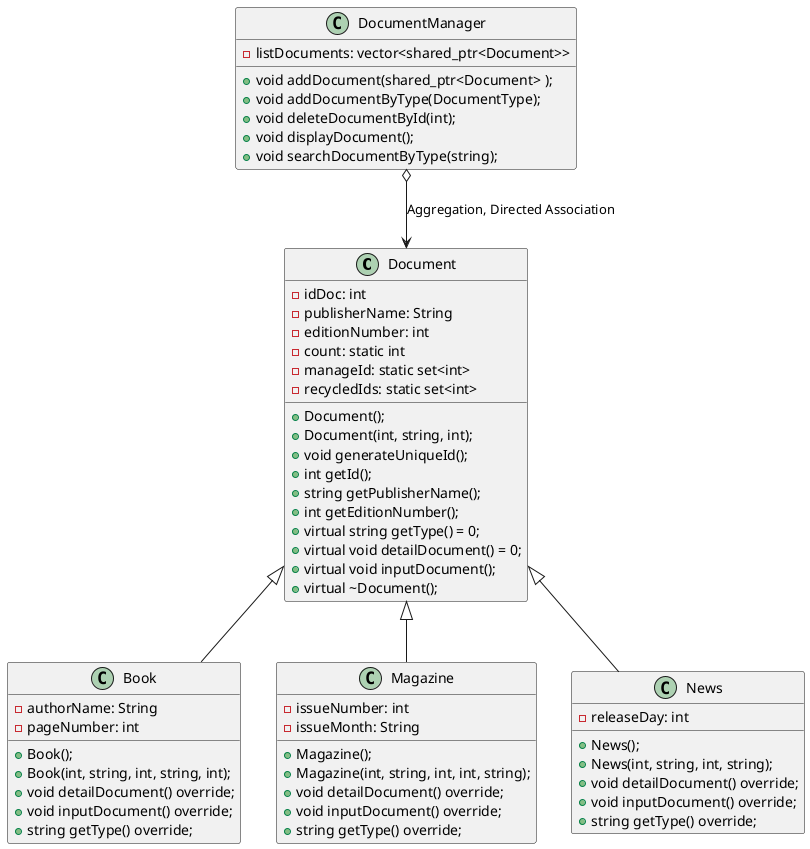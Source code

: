 @startuml

class Document{
  - idDoc: int
  - publisherName: String
  - editionNumber: int
  - count: static int
  - manageId: static set<int>
  - recycledIds: static set<int>
  + Document();
  + Document(int, string, int);
  + void generateUniqueId();
  + int getId();
  + string getPublisherName();
  + int getEditionNumber();
  + virtual string getType() = 0;
  + virtual void detailDocument() = 0;
  + virtual void inputDocument();
  + virtual ~Document();
}

class Book{
  - authorName: String
  - pageNumber: int
  + Book();
  + Book(int, string, int, string, int);
  + void detailDocument() override;
  + void inputDocument() override;
  + string getType() override;
}

class Magazine{
  - issueNumber: int
  - issueMonth: String
  + Magazine();
  + Magazine(int, string, int, int, string);
  + void detailDocument() override;
  + void inputDocument() override;
  + string getType() override;
}

class News{
  - releaseDay: int
  + News();
  + News(int, string, int, string);
  + void detailDocument() override;
  + void inputDocument() override;
  + string getType() override;
}

class DocumentManager {
  - listDocuments: vector<shared_ptr<Document>>
  + void addDocument(shared_ptr<Document> );
  + void addDocumentByType(DocumentType);
  + void deleteDocumentById(int);
  + void displayDocument();
  + void searchDocumentByType(string);
}

Document <|-- Book
Document <|-- Magazine
Document <|-- News
DocumentManager o--> Document : Aggregation, Directed Association
@enduml
